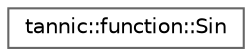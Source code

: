 digraph "Graphical Class Hierarchy"
{
 // LATEX_PDF_SIZE
  bgcolor="transparent";
  edge [fontname=Helvetica,fontsize=10,labelfontname=Helvetica,labelfontsize=10];
  node [fontname=Helvetica,fontsize=10,shape=box,height=0.2,width=0.4];
  rankdir="LR";
  Node0 [id="Node000000",label="tannic::function::Sin",height=0.2,width=0.4,color="grey40", fillcolor="white", style="filled",URL="$d5/d31/structtannic_1_1function_1_1Sin.html",tooltip="Functor sine Applies element-wise sine to tensor elements (radians)"];
}
